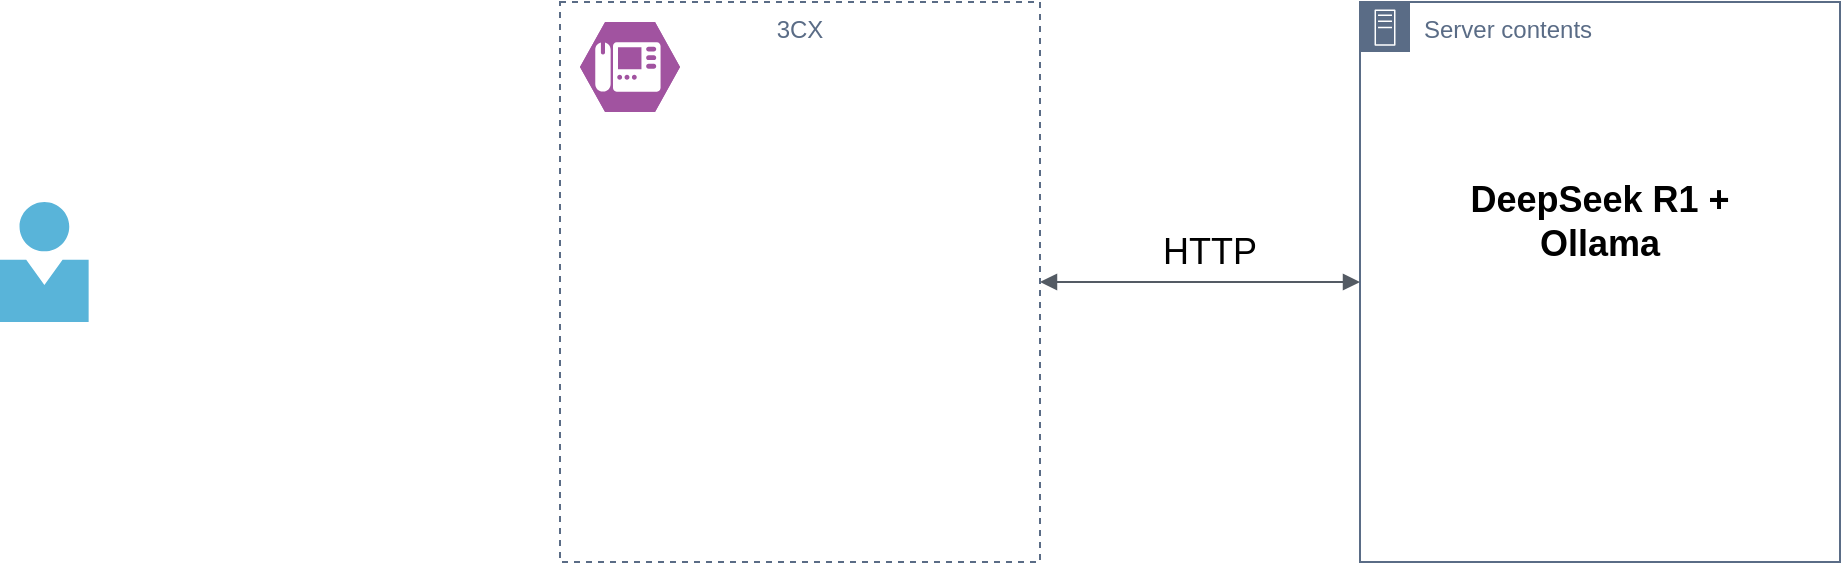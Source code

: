<mxfile version="15.8.7" type="device"><diagram id="gnZ1AbDXDuSj_Xgix2Xk" name="Страница 1"><mxGraphModel dx="1422" dy="865" grid="1" gridSize="10" guides="1" tooltips="1" connect="1" arrows="1" fold="1" page="1" pageScale="1" pageWidth="1169" pageHeight="827" math="0" shadow="0"><root><mxCell id="0"/><mxCell id="1" parent="0"/><mxCell id="-G05vV94egSu-6tc2vH5-1" value="" style="sketch=0;aspect=fixed;html=1;points=[];align=center;image;fontSize=12;image=img/lib/mscae/Person.svg;" vertex="1" parent="1"><mxGeometry x="160" y="260" width="44.4" height="60" as="geometry"/></mxCell><mxCell id="-G05vV94egSu-6tc2vH5-2" value="3CX" style="fillColor=none;strokeColor=#5A6C86;dashed=1;verticalAlign=top;fontStyle=0;fontColor=#5A6C86;" vertex="1" parent="1"><mxGeometry x="440" y="160" width="240" height="280" as="geometry"/></mxCell><mxCell id="-G05vV94egSu-6tc2vH5-3" value="" style="verticalLabelPosition=bottom;sketch=0;html=1;fillColor=#A153A0;strokeColor=#ffffff;verticalAlign=top;align=center;points=[[0,0.5,0],[0.125,0.25,0],[0.25,0,0],[0.5,0,0],[0.75,0,0],[0.875,0.25,0],[1,0.5,0],[0.875,0.75,0],[0.75,1,0],[0.5,1,0],[0.125,0.75,0]];pointerEvents=1;shape=mxgraph.cisco_safe.compositeIcon;bgIcon=mxgraph.cisco_safe.design.blank_device;resIcon=mxgraph.cisco_safe.design.phone;" vertex="1" parent="1"><mxGeometry x="450" y="170" width="50" height="45" as="geometry"/></mxCell><mxCell id="-G05vV94egSu-6tc2vH5-4" value="Server contents" style="points=[[0,0],[0.25,0],[0.5,0],[0.75,0],[1,0],[1,0.25],[1,0.5],[1,0.75],[1,1],[0.75,1],[0.5,1],[0.25,1],[0,1],[0,0.75],[0,0.5],[0,0.25]];outlineConnect=0;gradientColor=none;html=1;whiteSpace=wrap;fontSize=12;fontStyle=0;shape=mxgraph.aws4.group;grIcon=mxgraph.aws4.group_on_premise;strokeColor=#5A6C86;fillColor=none;verticalAlign=top;align=left;spacingLeft=30;fontColor=#5A6C86;dashed=0;" vertex="1" parent="1"><mxGeometry x="840" y="160" width="240" height="280" as="geometry"/></mxCell><mxCell id="-G05vV94egSu-6tc2vH5-5" value="&lt;font style=&quot;font-size: 18px&quot;&gt;&lt;b&gt;DeepSeek R1 + Ollama&lt;/b&gt;&lt;/font&gt;" style="text;html=1;strokeColor=none;fillColor=none;align=center;verticalAlign=middle;whiteSpace=wrap;rounded=0;" vertex="1" parent="1"><mxGeometry x="880" y="240" width="160" height="60" as="geometry"/></mxCell><mxCell id="-G05vV94egSu-6tc2vH5-6" value="" style="edgeStyle=orthogonalEdgeStyle;html=1;endArrow=block;elbow=vertical;startArrow=block;startFill=1;endFill=1;strokeColor=#545B64;rounded=0;fontSize=18;entryX=0;entryY=0.5;entryDx=0;entryDy=0;exitX=1;exitY=0.5;exitDx=0;exitDy=0;" edge="1" parent="1" source="-G05vV94egSu-6tc2vH5-2" target="-G05vV94egSu-6tc2vH5-4"><mxGeometry width="100" relative="1" as="geometry"><mxPoint x="730" y="299" as="sourcePoint"/><mxPoint x="830" y="299" as="targetPoint"/></mxGeometry></mxCell><mxCell id="-G05vV94egSu-6tc2vH5-7" value="HTTP" style="text;html=1;strokeColor=none;fillColor=none;align=center;verticalAlign=middle;whiteSpace=wrap;rounded=0;fontSize=18;" vertex="1" parent="1"><mxGeometry x="730" y="270" width="70" height="30" as="geometry"/></mxCell></root></mxGraphModel></diagram></mxfile>
